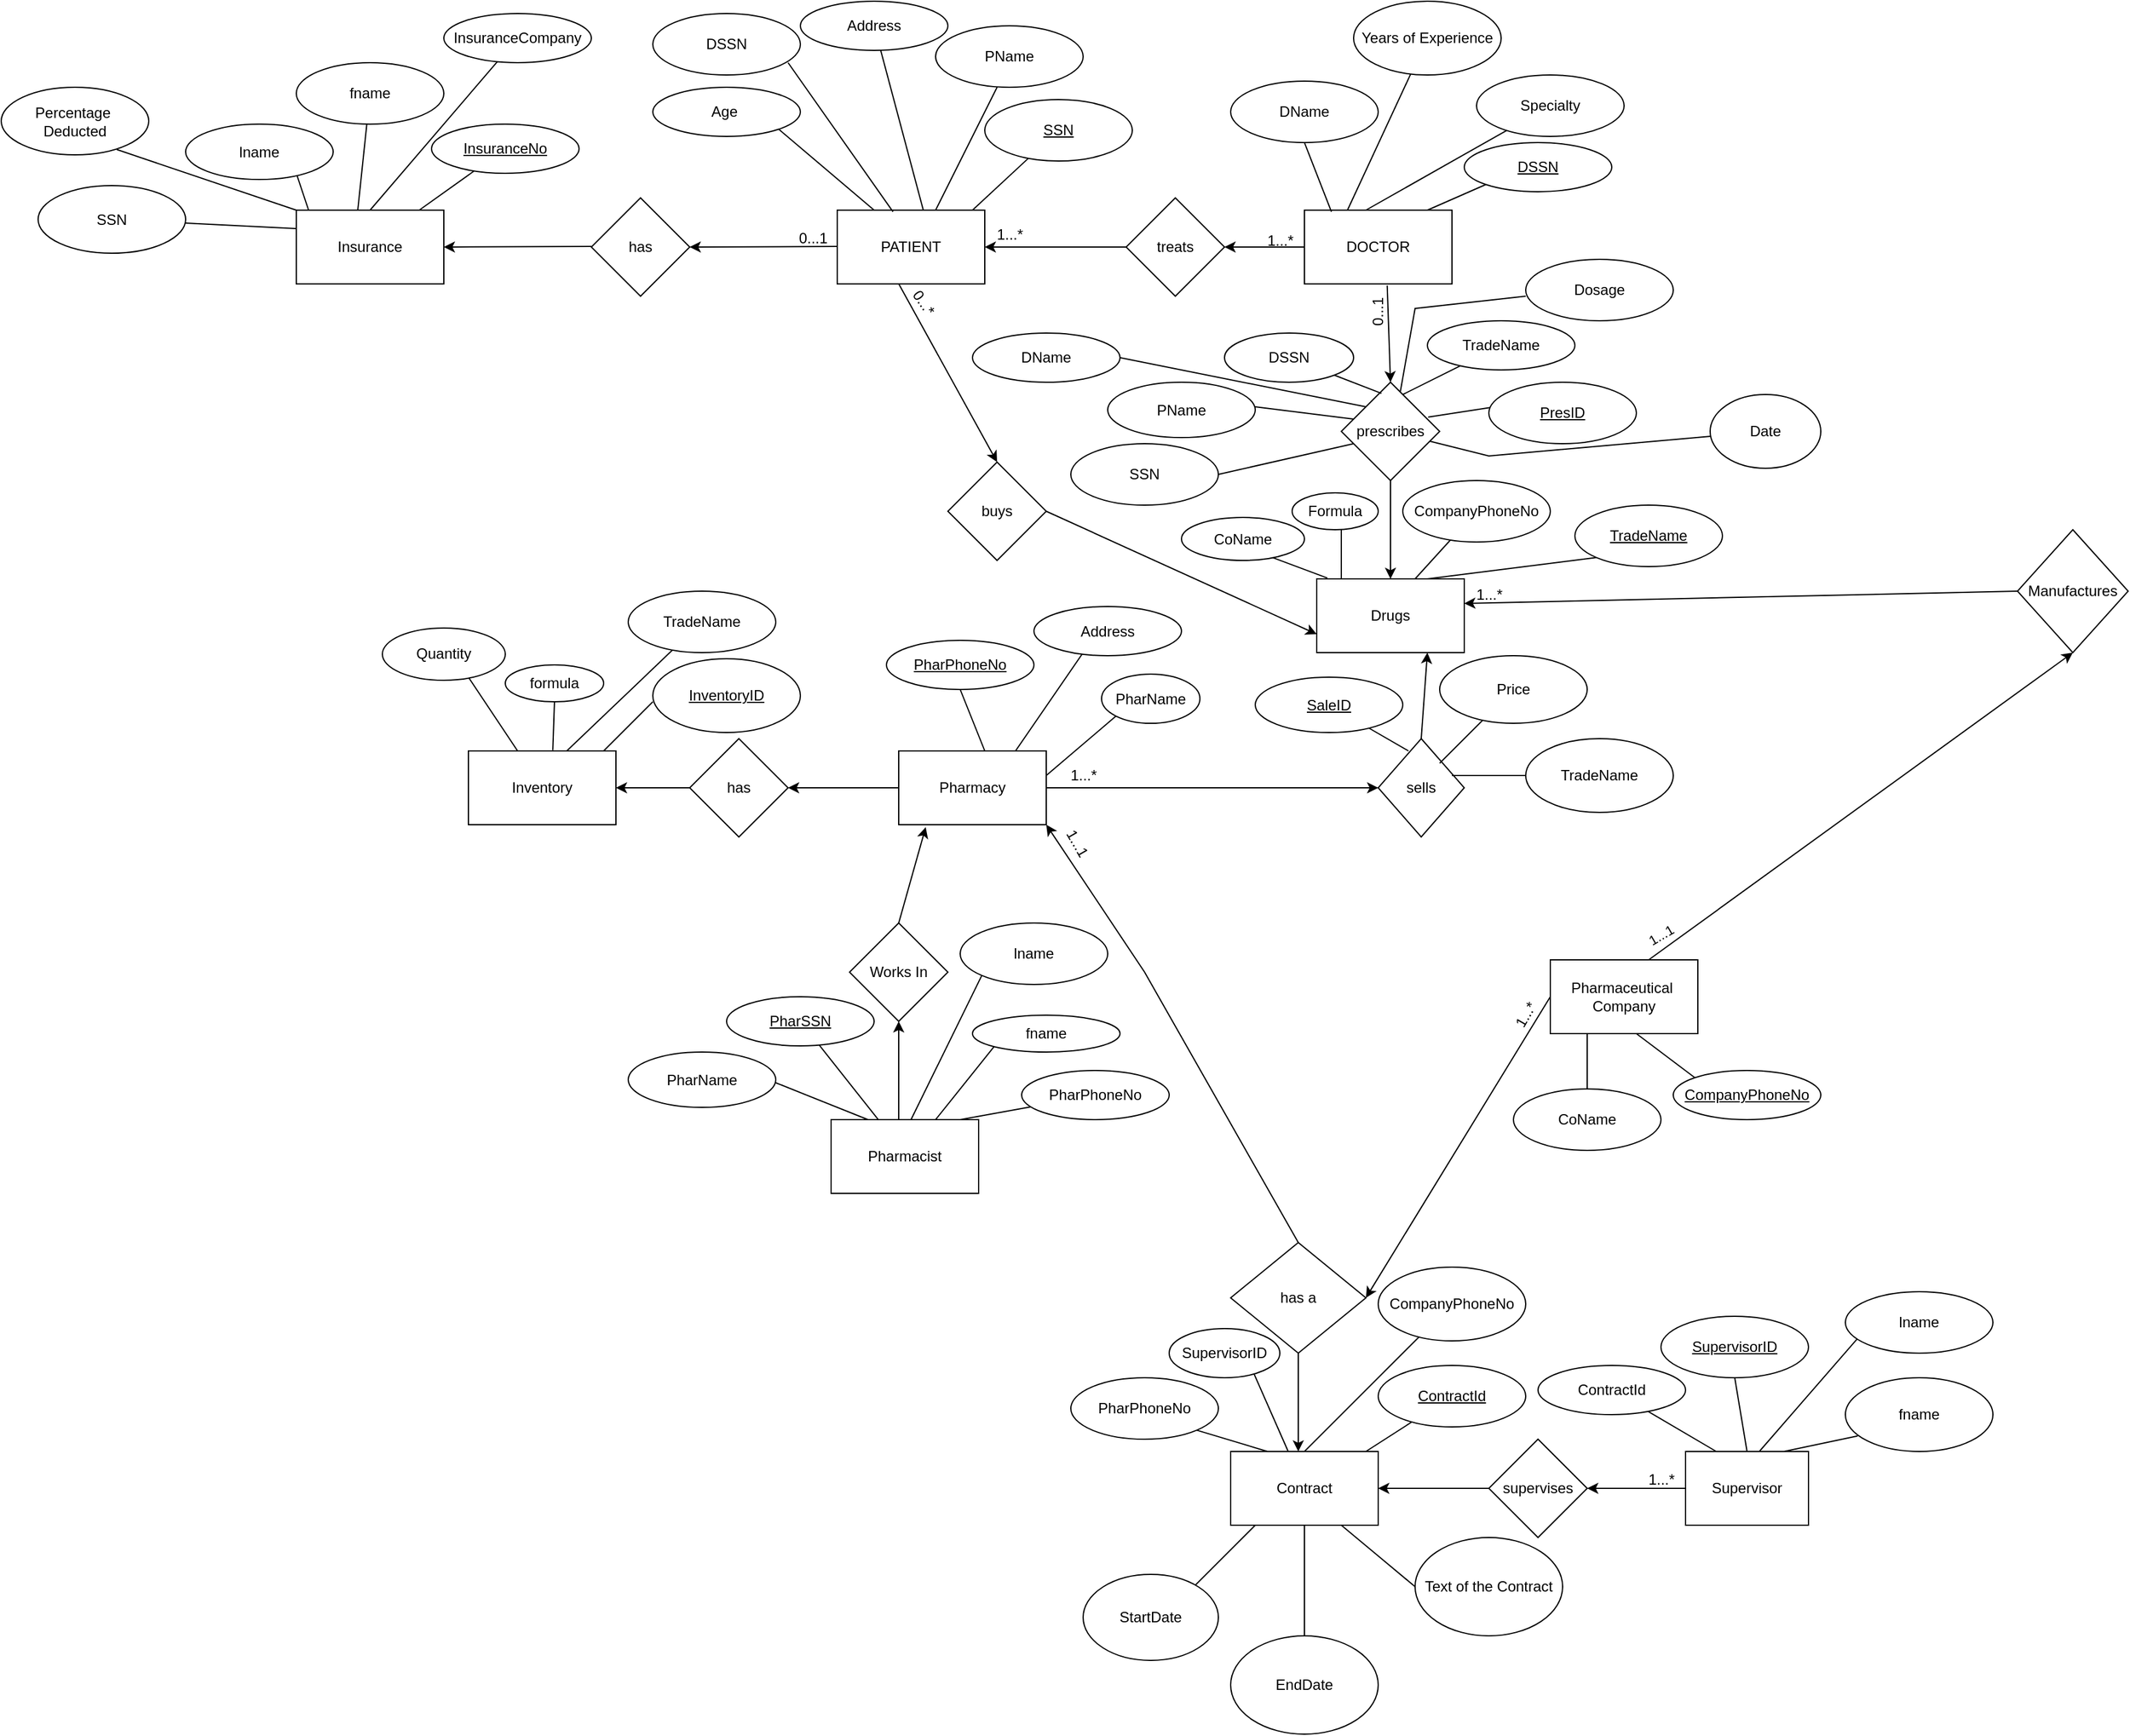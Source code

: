 <mxfile version="21.2.1" type="device">
  <diagram id="R2lEEEUBdFMjLlhIrx00" name="Page-1">
    <mxGraphModel dx="1644" dy="511" grid="1" gridSize="10" guides="1" tooltips="1" connect="1" arrows="1" fold="1" page="1" pageScale="1" pageWidth="850" pageHeight="1100" math="0" shadow="0" extFonts="Permanent Marker^https://fonts.googleapis.com/css?family=Permanent+Marker">
      <root>
        <mxCell id="0" />
        <mxCell id="1" parent="0" />
        <mxCell id="VTHBUv3CJ-BWsmUmesXm-1" value="PATIENT" style="rounded=0;whiteSpace=wrap;html=1;movable=0;resizable=0;rotatable=0;deletable=0;editable=0;locked=1;connectable=0;" parent="1" vertex="1">
          <mxGeometry x="190" y="180" width="120" height="60" as="geometry" />
        </mxCell>
        <mxCell id="VTHBUv3CJ-BWsmUmesXm-4" value="treats" style="rhombus;whiteSpace=wrap;html=1;movable=0;resizable=0;rotatable=0;deletable=0;editable=0;locked=1;connectable=0;" parent="1" vertex="1">
          <mxGeometry x="425" y="170" width="80" height="80" as="geometry" />
        </mxCell>
        <mxCell id="VTHBUv3CJ-BWsmUmesXm-10" value="DOCTOR" style="rounded=0;whiteSpace=wrap;html=1;movable=0;resizable=0;rotatable=0;deletable=0;editable=0;locked=1;connectable=0;" parent="1" vertex="1">
          <mxGeometry x="570" y="180" width="120" height="60" as="geometry" />
        </mxCell>
        <mxCell id="VTHBUv3CJ-BWsmUmesXm-11" value="" style="endArrow=classic;html=1;rounded=0;movable=1;resizable=1;rotatable=1;deletable=1;editable=1;locked=0;connectable=1;exitX=0.561;exitY=1.022;exitDx=0;exitDy=0;exitPerimeter=0;" parent="1" source="VTHBUv3CJ-BWsmUmesXm-10" edge="1">
          <mxGeometry width="50" height="50" relative="1" as="geometry">
            <mxPoint x="637.273" y="290" as="sourcePoint" />
            <mxPoint x="640" y="320" as="targetPoint" />
          </mxGeometry>
        </mxCell>
        <mxCell id="VTHBUv3CJ-BWsmUmesXm-12" value="prescribes" style="rhombus;whiteSpace=wrap;html=1;movable=0;resizable=0;rotatable=0;deletable=0;editable=0;locked=1;connectable=0;" parent="1" vertex="1">
          <mxGeometry x="600" y="320" width="80" height="80" as="geometry" />
        </mxCell>
        <mxCell id="VTHBUv3CJ-BWsmUmesXm-13" value="Drugs" style="rounded=0;whiteSpace=wrap;html=1;movable=0;resizable=0;rotatable=0;deletable=0;editable=0;locked=1;connectable=0;" parent="1" vertex="1">
          <mxGeometry x="580" y="480" width="120" height="60" as="geometry" />
        </mxCell>
        <mxCell id="VTHBUv3CJ-BWsmUmesXm-14" value="" style="endArrow=classic;html=1;rounded=0;entryX=0.5;entryY=0;entryDx=0;entryDy=0;movable=0;resizable=0;rotatable=0;deletable=0;editable=0;locked=1;connectable=0;" parent="1" source="VTHBUv3CJ-BWsmUmesXm-12" target="VTHBUv3CJ-BWsmUmesXm-13" edge="1">
          <mxGeometry width="50" height="50" relative="1" as="geometry">
            <mxPoint x="615" y="460" as="sourcePoint" />
            <mxPoint x="665" y="410" as="targetPoint" />
          </mxGeometry>
        </mxCell>
        <mxCell id="VTHBUv3CJ-BWsmUmesXm-15" value="" style="endArrow=none;html=1;rounded=0;movable=0;resizable=0;rotatable=0;deletable=0;editable=0;locked=1;connectable=0;" parent="1" target="VTHBUv3CJ-BWsmUmesXm-16" edge="1">
          <mxGeometry width="50" height="50" relative="1" as="geometry">
            <mxPoint x="300" y="180" as="sourcePoint" />
            <mxPoint x="350" y="130" as="targetPoint" />
          </mxGeometry>
        </mxCell>
        <mxCell id="VTHBUv3CJ-BWsmUmesXm-16" value="&lt;u&gt;SSN&lt;/u&gt;" style="ellipse;whiteSpace=wrap;html=1;movable=0;resizable=0;rotatable=0;deletable=0;editable=0;locked=1;connectable=0;" parent="1" vertex="1">
          <mxGeometry x="310" y="90" width="120" height="50" as="geometry" />
        </mxCell>
        <mxCell id="VTHBUv3CJ-BWsmUmesXm-17" value="" style="endArrow=none;html=1;rounded=0;movable=0;resizable=0;rotatable=0;deletable=0;editable=0;locked=1;connectable=0;" parent="1" target="VTHBUv3CJ-BWsmUmesXm-18" edge="1">
          <mxGeometry width="50" height="50" relative="1" as="geometry">
            <mxPoint x="260" y="180" as="sourcePoint" />
            <mxPoint x="260" y="120" as="targetPoint" />
          </mxGeometry>
        </mxCell>
        <mxCell id="VTHBUv3CJ-BWsmUmesXm-18" value="Address" style="ellipse;whiteSpace=wrap;html=1;movable=0;resizable=0;rotatable=0;deletable=0;editable=0;locked=1;connectable=0;" parent="1" vertex="1">
          <mxGeometry x="160" y="10" width="120" height="40" as="geometry" />
        </mxCell>
        <mxCell id="VTHBUv3CJ-BWsmUmesXm-19" value="" style="endArrow=none;html=1;rounded=0;entryX=0.25;entryY=0;entryDx=0;entryDy=0;exitX=1;exitY=1;exitDx=0;exitDy=0;movable=0;resizable=0;rotatable=0;deletable=0;editable=0;locked=1;connectable=0;" parent="1" source="VTHBUv3CJ-BWsmUmesXm-20" target="VTHBUv3CJ-BWsmUmesXm-1" edge="1">
          <mxGeometry width="50" height="50" relative="1" as="geometry">
            <mxPoint x="140" y="120" as="sourcePoint" />
            <mxPoint x="170" y="130" as="targetPoint" />
          </mxGeometry>
        </mxCell>
        <mxCell id="VTHBUv3CJ-BWsmUmesXm-20" value="Age&amp;nbsp;" style="ellipse;whiteSpace=wrap;html=1;movable=0;resizable=0;rotatable=0;deletable=0;editable=0;locked=1;connectable=0;" parent="1" vertex="1">
          <mxGeometry x="40" y="80" width="120" height="40" as="geometry" />
        </mxCell>
        <mxCell id="VTHBUv3CJ-BWsmUmesXm-21" value="" style="endArrow=none;html=1;rounded=0;movable=0;resizable=0;rotatable=0;deletable=0;editable=0;locked=1;connectable=0;" parent="1" edge="1">
          <mxGeometry width="50" height="50" relative="1" as="geometry">
            <mxPoint x="270" y="180" as="sourcePoint" />
            <mxPoint x="320" y="80" as="targetPoint" />
          </mxGeometry>
        </mxCell>
        <mxCell id="VTHBUv3CJ-BWsmUmesXm-22" value="PName" style="ellipse;whiteSpace=wrap;html=1;movable=0;resizable=0;rotatable=0;deletable=0;editable=0;locked=1;connectable=0;" parent="1" vertex="1">
          <mxGeometry x="270" y="30" width="120" height="50" as="geometry" />
        </mxCell>
        <mxCell id="VTHBUv3CJ-BWsmUmesXm-23" value="" style="endArrow=none;html=1;rounded=0;entryX=0;entryY=1;entryDx=0;entryDy=0;movable=0;resizable=0;rotatable=0;deletable=0;editable=0;locked=1;connectable=0;" parent="1" target="VTHBUv3CJ-BWsmUmesXm-26" edge="1">
          <mxGeometry width="50" height="50" relative="1" as="geometry">
            <mxPoint x="670" y="180" as="sourcePoint" />
            <mxPoint x="700" y="140" as="targetPoint" />
          </mxGeometry>
        </mxCell>
        <mxCell id="VTHBUv3CJ-BWsmUmesXm-24" value="" style="endArrow=none;html=1;rounded=0;movable=0;resizable=0;rotatable=0;deletable=0;editable=0;locked=1;connectable=0;entryX=0.5;entryY=1;entryDx=0;entryDy=0;exitX=0.183;exitY=0.022;exitDx=0;exitDy=0;exitPerimeter=0;" parent="1" edge="1" target="VTHBUv3CJ-BWsmUmesXm-25" source="VTHBUv3CJ-BWsmUmesXm-10">
          <mxGeometry width="50" height="50" relative="1" as="geometry">
            <mxPoint x="570" y="180" as="sourcePoint" />
            <mxPoint x="620" y="130" as="targetPoint" />
            <Array as="points" />
          </mxGeometry>
        </mxCell>
        <mxCell id="VTHBUv3CJ-BWsmUmesXm-25" value="DName" style="ellipse;whiteSpace=wrap;html=1;movable=0;resizable=0;rotatable=0;deletable=0;editable=0;locked=1;connectable=0;" parent="1" vertex="1">
          <mxGeometry x="510" y="75" width="120" height="50" as="geometry" />
        </mxCell>
        <mxCell id="VTHBUv3CJ-BWsmUmesXm-26" value="&lt;u&gt;DSSN&lt;/u&gt;" style="ellipse;whiteSpace=wrap;html=1;movable=0;resizable=0;rotatable=0;deletable=0;editable=0;locked=1;connectable=0;" parent="1" vertex="1">
          <mxGeometry x="700" y="125" width="120" height="40" as="geometry" />
        </mxCell>
        <mxCell id="VTHBUv3CJ-BWsmUmesXm-27" value="" style="endArrow=none;html=1;rounded=0;movable=0;resizable=0;rotatable=0;deletable=0;editable=0;locked=1;connectable=0;" parent="1" target="VTHBUv3CJ-BWsmUmesXm-28" edge="1">
          <mxGeometry width="50" height="50" relative="1" as="geometry">
            <mxPoint x="650" y="330" as="sourcePoint" />
            <mxPoint x="700" y="280" as="targetPoint" />
          </mxGeometry>
        </mxCell>
        <mxCell id="VTHBUv3CJ-BWsmUmesXm-28" value="TradeName" style="ellipse;whiteSpace=wrap;html=1;movable=0;resizable=0;rotatable=0;deletable=0;editable=0;locked=1;connectable=0;" parent="1" vertex="1">
          <mxGeometry x="670" y="270" width="120" height="40" as="geometry" />
        </mxCell>
        <mxCell id="VTHBUv3CJ-BWsmUmesXm-29" value="" style="endArrow=none;html=1;rounded=0;entryX=0.883;entryY=0.354;entryDx=0;entryDy=0;entryPerimeter=0;movable=0;resizable=0;rotatable=0;deletable=0;editable=0;locked=1;connectable=0;" parent="1" target="VTHBUv3CJ-BWsmUmesXm-12" edge="1">
          <mxGeometry width="50" height="50" relative="1" as="geometry">
            <mxPoint x="725" y="340" as="sourcePoint" />
            <mxPoint x="680" y="354" as="targetPoint" />
          </mxGeometry>
        </mxCell>
        <mxCell id="VTHBUv3CJ-BWsmUmesXm-31" value="&lt;u&gt;PresID&lt;/u&gt;" style="ellipse;whiteSpace=wrap;html=1;movable=0;resizable=0;rotatable=0;deletable=0;editable=0;locked=1;connectable=0;" parent="1" vertex="1">
          <mxGeometry x="720" y="320" width="120" height="50" as="geometry" />
        </mxCell>
        <mxCell id="VTHBUv3CJ-BWsmUmesXm-34" value="" style="endArrow=none;html=1;rounded=0;exitX=0.408;exitY=0.113;exitDx=0;exitDy=0;exitPerimeter=0;movable=0;resizable=0;rotatable=0;deletable=0;editable=0;locked=1;connectable=0;" parent="1" source="VTHBUv3CJ-BWsmUmesXm-12" target="VTHBUv3CJ-BWsmUmesXm-35" edge="1">
          <mxGeometry width="50" height="50" relative="1" as="geometry">
            <mxPoint x="630" y="320" as="sourcePoint" />
            <mxPoint x="640" y="330" as="targetPoint" />
          </mxGeometry>
        </mxCell>
        <mxCell id="VTHBUv3CJ-BWsmUmesXm-35" value="DSSN" style="ellipse;whiteSpace=wrap;html=1;movable=0;resizable=0;rotatable=0;deletable=0;editable=0;locked=1;connectable=0;" parent="1" vertex="1">
          <mxGeometry x="505" y="280" width="105" height="40" as="geometry" />
        </mxCell>
        <mxCell id="VTHBUv3CJ-BWsmUmesXm-40" value="" style="endArrow=none;html=1;rounded=0;movable=0;resizable=0;rotatable=0;deletable=0;editable=0;locked=1;connectable=0;" parent="1" edge="1">
          <mxGeometry width="50" height="50" relative="1" as="geometry">
            <mxPoint x="530" y="340" as="sourcePoint" />
            <mxPoint x="610" y="350" as="targetPoint" />
          </mxGeometry>
        </mxCell>
        <mxCell id="VTHBUv3CJ-BWsmUmesXm-41" value="PName" style="ellipse;whiteSpace=wrap;html=1;movable=0;resizable=0;rotatable=0;deletable=0;editable=0;locked=1;connectable=0;" parent="1" vertex="1">
          <mxGeometry x="410" y="320" width="120" height="45" as="geometry" />
        </mxCell>
        <mxCell id="VTHBUv3CJ-BWsmUmesXm-42" value="" style="endArrow=none;html=1;rounded=0;entryX=0;entryY=0;entryDx=0;entryDy=0;movable=0;resizable=0;rotatable=0;deletable=0;editable=0;locked=1;connectable=0;" parent="1" target="VTHBUv3CJ-BWsmUmesXm-12" edge="1">
          <mxGeometry width="50" height="50" relative="1" as="geometry">
            <mxPoint x="420" y="300" as="sourcePoint" />
            <mxPoint x="620" y="335" as="targetPoint" />
          </mxGeometry>
        </mxCell>
        <mxCell id="VTHBUv3CJ-BWsmUmesXm-43" value="DName" style="ellipse;whiteSpace=wrap;html=1;movable=0;resizable=0;rotatable=0;deletable=0;editable=0;locked=1;connectable=0;" parent="1" vertex="1">
          <mxGeometry x="300" y="280" width="120" height="40" as="geometry" />
        </mxCell>
        <mxCell id="VTHBUv3CJ-BWsmUmesXm-46" value="" style="endArrow=none;html=1;rounded=0;exitX=0.6;exitY=0.096;exitDx=0;exitDy=0;exitPerimeter=0;movable=0;resizable=0;rotatable=0;deletable=0;editable=0;locked=1;connectable=0;" parent="1" source="VTHBUv3CJ-BWsmUmesXm-12" edge="1">
          <mxGeometry width="50" height="50" relative="1" as="geometry">
            <mxPoint x="640" y="325" as="sourcePoint" />
            <mxPoint x="750" y="250" as="targetPoint" />
            <Array as="points">
              <mxPoint x="660" y="260" />
            </Array>
          </mxGeometry>
        </mxCell>
        <mxCell id="VTHBUv3CJ-BWsmUmesXm-47" value="Dosage" style="ellipse;whiteSpace=wrap;html=1;movable=0;resizable=0;rotatable=0;deletable=0;editable=0;locked=1;connectable=0;" parent="1" vertex="1">
          <mxGeometry x="750" y="220" width="120" height="50" as="geometry" />
        </mxCell>
        <mxCell id="VTHBUv3CJ-BWsmUmesXm-48" value="" style="endArrow=none;html=1;rounded=0;movable=1;resizable=1;rotatable=1;deletable=1;editable=1;locked=0;connectable=1;entryX=0;entryY=1;entryDx=0;entryDy=0;" parent="1" edge="1" target="VTHBUv3CJ-BWsmUmesXm-51">
          <mxGeometry width="50" height="50" relative="1" as="geometry">
            <mxPoint x="670" y="480" as="sourcePoint" />
            <mxPoint x="810" y="440" as="targetPoint" />
          </mxGeometry>
        </mxCell>
        <mxCell id="VTHBUv3CJ-BWsmUmesXm-50" value="" style="endArrow=none;html=1;rounded=0;movable=1;resizable=1;rotatable=1;deletable=1;editable=1;locked=0;connectable=1;" parent="1" edge="1">
          <mxGeometry width="50" height="50" relative="1" as="geometry">
            <mxPoint x="600" y="480" as="sourcePoint" />
            <mxPoint x="600" y="440" as="targetPoint" />
          </mxGeometry>
        </mxCell>
        <mxCell id="VTHBUv3CJ-BWsmUmesXm-51" value="&lt;u&gt;TradeName&lt;/u&gt;" style="ellipse;whiteSpace=wrap;html=1;movable=0;resizable=0;rotatable=0;deletable=0;editable=0;locked=1;connectable=0;" parent="1" vertex="1">
          <mxGeometry x="790" y="420" width="120" height="50" as="geometry" />
        </mxCell>
        <mxCell id="VTHBUv3CJ-BWsmUmesXm-52" value="Formula" style="ellipse;whiteSpace=wrap;html=1;movable=0;resizable=0;rotatable=0;deletable=0;editable=0;locked=1;connectable=0;" parent="1" vertex="1">
          <mxGeometry x="560" y="410" width="70" height="30" as="geometry" />
        </mxCell>
        <mxCell id="VTHBUv3CJ-BWsmUmesXm-53" value="buys" style="rhombus;whiteSpace=wrap;html=1;movable=0;resizable=0;rotatable=0;deletable=0;editable=0;locked=1;connectable=0;" parent="1" vertex="1">
          <mxGeometry x="280" y="385" width="80" height="80" as="geometry" />
        </mxCell>
        <mxCell id="VTHBUv3CJ-BWsmUmesXm-54" value="" style="endArrow=classic;html=1;rounded=0;entryX=0;entryY=0.75;entryDx=0;entryDy=0;exitX=1;exitY=0.5;exitDx=0;exitDy=0;" parent="1" source="VTHBUv3CJ-BWsmUmesXm-53" target="VTHBUv3CJ-BWsmUmesXm-13" edge="1">
          <mxGeometry width="50" height="50" relative="1" as="geometry">
            <mxPoint x="370" y="500" as="sourcePoint" />
            <mxPoint x="420" y="450" as="targetPoint" />
          </mxGeometry>
        </mxCell>
        <mxCell id="VTHBUv3CJ-BWsmUmesXm-55" value="" style="endArrow=classic;html=1;rounded=0;entryX=0.5;entryY=0;entryDx=0;entryDy=0;exitX=0.417;exitY=1;exitDx=0;exitDy=0;exitPerimeter=0;movable=0;resizable=0;rotatable=0;deletable=0;editable=0;locked=1;connectable=0;" parent="1" source="VTHBUv3CJ-BWsmUmesXm-1" target="VTHBUv3CJ-BWsmUmesXm-53" edge="1">
          <mxGeometry width="50" height="50" relative="1" as="geometry">
            <mxPoint x="240" y="360" as="sourcePoint" />
            <mxPoint x="290" y="310" as="targetPoint" />
          </mxGeometry>
        </mxCell>
        <mxCell id="VTHBUv3CJ-BWsmUmesXm-56" value="" style="endArrow=classic;html=1;rounded=0;entryX=0.75;entryY=1;entryDx=0;entryDy=0;exitX=0.5;exitY=0;exitDx=0;exitDy=0;movable=0;resizable=0;rotatable=0;deletable=0;editable=0;locked=1;connectable=0;" parent="1" source="VTHBUv3CJ-BWsmUmesXm-59" target="VTHBUv3CJ-BWsmUmesXm-13" edge="1">
          <mxGeometry width="50" height="50" relative="1" as="geometry">
            <mxPoint x="540" y="600" as="sourcePoint" />
            <mxPoint x="550" y="550" as="targetPoint" />
            <Array as="points" />
          </mxGeometry>
        </mxCell>
        <mxCell id="VTHBUv3CJ-BWsmUmesXm-59" value="sells" style="rhombus;whiteSpace=wrap;html=1;movable=0;resizable=0;rotatable=0;deletable=0;editable=0;locked=1;connectable=0;" parent="1" vertex="1">
          <mxGeometry x="630" y="610" width="70" height="80" as="geometry" />
        </mxCell>
        <mxCell id="VTHBUv3CJ-BWsmUmesXm-60" value="" style="endArrow=classic;html=1;rounded=0;entryX=0;entryY=0.5;entryDx=0;entryDy=0;movable=0;resizable=0;rotatable=0;deletable=0;editable=0;locked=1;connectable=0;" parent="1" target="VTHBUv3CJ-BWsmUmesXm-59" edge="1">
          <mxGeometry width="50" height="50" relative="1" as="geometry">
            <mxPoint x="360" y="650" as="sourcePoint" />
            <mxPoint x="450" y="650" as="targetPoint" />
          </mxGeometry>
        </mxCell>
        <mxCell id="VTHBUv3CJ-BWsmUmesXm-61" value="Pharmacy" style="rounded=0;whiteSpace=wrap;html=1;movable=0;resizable=0;rotatable=0;deletable=0;editable=0;locked=1;connectable=0;" parent="1" vertex="1">
          <mxGeometry x="240" y="620" width="120" height="60" as="geometry" />
        </mxCell>
        <mxCell id="VTHBUv3CJ-BWsmUmesXm-63" value="" style="endArrow=classic;html=1;rounded=0;exitX=0;exitY=0.5;exitDx=0;exitDy=0;entryX=1;entryY=0.5;entryDx=0;entryDy=0;movable=0;resizable=0;rotatable=0;deletable=0;editable=0;locked=1;connectable=0;" parent="1" source="VTHBUv3CJ-BWsmUmesXm-10" target="VTHBUv3CJ-BWsmUmesXm-4" edge="1">
          <mxGeometry width="50" height="50" relative="1" as="geometry">
            <mxPoint x="520" y="210" as="sourcePoint" />
            <mxPoint x="570" y="160" as="targetPoint" />
          </mxGeometry>
        </mxCell>
        <mxCell id="VTHBUv3CJ-BWsmUmesXm-64" value="" style="endArrow=classic;html=1;rounded=0;entryX=1;entryY=0.5;entryDx=0;entryDy=0;exitX=0;exitY=0.5;exitDx=0;exitDy=0;movable=0;resizable=0;rotatable=0;deletable=0;editable=0;locked=1;connectable=0;" parent="1" source="VTHBUv3CJ-BWsmUmesXm-4" edge="1">
          <mxGeometry width="50" height="50" relative="1" as="geometry">
            <mxPoint x="420" y="210" as="sourcePoint" />
            <mxPoint x="310" y="210" as="targetPoint" />
          </mxGeometry>
        </mxCell>
        <mxCell id="VTHBUv3CJ-BWsmUmesXm-65" value="" style="endArrow=none;html=1;rounded=0;movable=0;resizable=0;rotatable=0;deletable=0;editable=0;locked=1;connectable=0;" parent="1" edge="1">
          <mxGeometry width="50" height="50" relative="1" as="geometry">
            <mxPoint x="335" y="620" as="sourcePoint" />
            <mxPoint x="390" y="540" as="targetPoint" />
          </mxGeometry>
        </mxCell>
        <mxCell id="VTHBUv3CJ-BWsmUmesXm-66" value="" style="endArrow=none;html=1;rounded=0;movable=0;resizable=0;rotatable=0;deletable=0;editable=0;locked=1;connectable=0;" parent="1" edge="1">
          <mxGeometry width="50" height="50" relative="1" as="geometry">
            <mxPoint x="310" y="620" as="sourcePoint" />
            <mxPoint x="290" y="570" as="targetPoint" />
          </mxGeometry>
        </mxCell>
        <mxCell id="VTHBUv3CJ-BWsmUmesXm-67" value="Address" style="ellipse;whiteSpace=wrap;html=1;movable=0;resizable=0;rotatable=0;deletable=0;editable=0;locked=1;connectable=0;" parent="1" vertex="1">
          <mxGeometry x="350" y="502.5" width="120" height="40" as="geometry" />
        </mxCell>
        <mxCell id="VTHBUv3CJ-BWsmUmesXm-68" value="&lt;u&gt;PharPhoneNo&lt;/u&gt;" style="ellipse;whiteSpace=wrap;html=1;movable=0;resizable=0;rotatable=0;deletable=0;editable=0;locked=1;connectable=0;" parent="1" vertex="1">
          <mxGeometry x="230" y="530" width="120" height="40" as="geometry" />
        </mxCell>
        <mxCell id="VTHBUv3CJ-BWsmUmesXm-71" value="" style="endArrow=none;html=1;rounded=0;movable=0;resizable=0;rotatable=0;deletable=0;editable=0;locked=1;connectable=0;entryX=0;entryY=1;entryDx=0;entryDy=0;" parent="1" edge="1" target="VTHBUv3CJ-BWsmUmesXm-72">
          <mxGeometry width="50" height="50" relative="1" as="geometry">
            <mxPoint x="360" y="640" as="sourcePoint" />
            <mxPoint x="390" y="620" as="targetPoint" />
          </mxGeometry>
        </mxCell>
        <mxCell id="VTHBUv3CJ-BWsmUmesXm-72" value="PharName" style="ellipse;whiteSpace=wrap;html=1;movable=0;resizable=0;rotatable=0;deletable=0;editable=0;locked=1;connectable=0;" parent="1" vertex="1">
          <mxGeometry x="405" y="557.5" width="80" height="40" as="geometry" />
        </mxCell>
        <mxCell id="VTHBUv3CJ-BWsmUmesXm-73" value="" style="endArrow=classic;html=1;rounded=0;entryX=0.183;entryY=1.033;entryDx=0;entryDy=0;entryPerimeter=0;movable=0;resizable=0;rotatable=0;deletable=0;editable=0;locked=1;connectable=0;" parent="1" target="VTHBUv3CJ-BWsmUmesXm-61" edge="1">
          <mxGeometry width="50" height="50" relative="1" as="geometry">
            <mxPoint x="240" y="760" as="sourcePoint" />
            <mxPoint x="240" y="680" as="targetPoint" />
          </mxGeometry>
        </mxCell>
        <mxCell id="VTHBUv3CJ-BWsmUmesXm-74" value="Works In" style="rhombus;whiteSpace=wrap;html=1;movable=0;resizable=0;rotatable=0;deletable=0;editable=0;locked=1;connectable=0;" parent="1" vertex="1">
          <mxGeometry x="200" y="760" width="80" height="80" as="geometry" />
        </mxCell>
        <mxCell id="VTHBUv3CJ-BWsmUmesXm-75" value="" style="endArrow=classic;html=1;rounded=0;entryX=0.5;entryY=1;entryDx=0;entryDy=0;movable=0;resizable=0;rotatable=0;deletable=0;editable=0;locked=1;connectable=0;" parent="1" target="VTHBUv3CJ-BWsmUmesXm-74" edge="1">
          <mxGeometry width="50" height="50" relative="1" as="geometry">
            <mxPoint x="240" y="920" as="sourcePoint" />
            <mxPoint x="340" y="870" as="targetPoint" />
          </mxGeometry>
        </mxCell>
        <mxCell id="VTHBUv3CJ-BWsmUmesXm-76" value="Pharmacist" style="rounded=0;whiteSpace=wrap;html=1;movable=0;resizable=0;rotatable=0;deletable=0;editable=0;locked=1;connectable=0;" parent="1" vertex="1">
          <mxGeometry x="185" y="920" width="120" height="60" as="geometry" />
        </mxCell>
        <mxCell id="VTHBUv3CJ-BWsmUmesXm-80" value="" style="endArrow=none;html=1;rounded=0;movable=0;resizable=0;rotatable=0;deletable=0;editable=0;locked=1;connectable=0;entryX=0;entryY=1;entryDx=0;entryDy=0;" parent="1" edge="1" target="VTHBUv3CJ-BWsmUmesXm-84">
          <mxGeometry width="50" height="50" relative="1" as="geometry">
            <mxPoint x="250" y="920" as="sourcePoint" />
            <mxPoint x="330" y="830" as="targetPoint" />
          </mxGeometry>
        </mxCell>
        <mxCell id="VTHBUv3CJ-BWsmUmesXm-81" value="" style="endArrow=none;html=1;rounded=0;entryX=0.322;entryY=0.006;entryDx=0;entryDy=0;entryPerimeter=0;movable=0;resizable=0;rotatable=0;deletable=0;editable=0;locked=1;connectable=0;" parent="1" target="VTHBUv3CJ-BWsmUmesXm-76" edge="1" source="VTHBUv3CJ-BWsmUmesXm-82">
          <mxGeometry width="50" height="50" relative="1" as="geometry">
            <mxPoint x="240" y="860" as="sourcePoint" />
            <mxPoint x="260" y="860" as="targetPoint" />
          </mxGeometry>
        </mxCell>
        <mxCell id="VTHBUv3CJ-BWsmUmesXm-82" value="&lt;u&gt;PharSSN&lt;/u&gt;" style="ellipse;whiteSpace=wrap;html=1;movable=0;resizable=0;rotatable=0;deletable=0;editable=0;locked=1;connectable=0;" parent="1" vertex="1">
          <mxGeometry x="100" y="820" width="120" height="40" as="geometry" />
        </mxCell>
        <mxCell id="VTHBUv3CJ-BWsmUmesXm-83" value="fname" style="ellipse;whiteSpace=wrap;html=1;movable=0;resizable=0;rotatable=0;deletable=0;editable=0;locked=1;connectable=0;" parent="1" vertex="1">
          <mxGeometry x="300" y="835" width="120" height="30" as="geometry" />
        </mxCell>
        <mxCell id="VTHBUv3CJ-BWsmUmesXm-84" value="lname" style="ellipse;whiteSpace=wrap;html=1;movable=0;resizable=0;rotatable=0;deletable=0;editable=0;locked=1;connectable=0;" parent="1" vertex="1">
          <mxGeometry x="290" y="760" width="120" height="50" as="geometry" />
        </mxCell>
        <mxCell id="VTHBUv3CJ-BWsmUmesXm-85" value="" style="endArrow=classic;html=1;rounded=0;movable=0;resizable=0;rotatable=0;deletable=0;editable=0;locked=1;connectable=0;entryX=1;entryY=1;entryDx=0;entryDy=0;exitX=0.5;exitY=0;exitDx=0;exitDy=0;" parent="1" source="VTHBUv3CJ-BWsmUmesXm-86" target="VTHBUv3CJ-BWsmUmesXm-61" edge="1">
          <mxGeometry width="50" height="50" relative="1" as="geometry">
            <mxPoint x="530" y="800" as="sourcePoint" />
            <mxPoint x="690" y="760" as="targetPoint" />
            <Array as="points">
              <mxPoint x="440" y="800" />
            </Array>
          </mxGeometry>
        </mxCell>
        <mxCell id="VTHBUv3CJ-BWsmUmesXm-86" value="has a" style="rhombus;whiteSpace=wrap;html=1;movable=0;resizable=0;rotatable=0;deletable=0;editable=0;locked=1;connectable=0;" parent="1" vertex="1">
          <mxGeometry x="510" y="1020" width="110" height="90" as="geometry" />
        </mxCell>
        <mxCell id="VTHBUv3CJ-BWsmUmesXm-87" value="" style="endArrow=classic;html=1;rounded=0;exitX=0;exitY=0.5;exitDx=0;exitDy=0;movable=0;resizable=0;rotatable=0;deletable=0;editable=0;locked=1;connectable=0;entryX=1;entryY=0.5;entryDx=0;entryDy=0;" parent="1" source="VTHBUv3CJ-BWsmUmesXm-88" target="VTHBUv3CJ-BWsmUmesXm-86" edge="1">
          <mxGeometry width="50" height="50" relative="1" as="geometry">
            <mxPoint x="690" y="760" as="sourcePoint" />
            <mxPoint x="610" y="1000" as="targetPoint" />
          </mxGeometry>
        </mxCell>
        <mxCell id="VTHBUv3CJ-BWsmUmesXm-88" value="Pharmaceutical&amp;nbsp;&lt;br&gt;Company" style="rounded=0;whiteSpace=wrap;html=1;movable=0;resizable=0;rotatable=0;deletable=0;editable=0;locked=1;connectable=0;" parent="1" vertex="1">
          <mxGeometry x="770" y="790" width="120" height="60" as="geometry" />
        </mxCell>
        <mxCell id="VTHBUv3CJ-BWsmUmesXm-89" value="" style="endArrow=classic;html=1;rounded=0;entryX=0.5;entryY=1;entryDx=0;entryDy=0;movable=0;resizable=0;rotatable=0;deletable=0;editable=0;locked=1;connectable=0;" parent="1" target="VTHBUv3CJ-BWsmUmesXm-90" edge="1">
          <mxGeometry width="50" height="50" relative="1" as="geometry">
            <mxPoint x="850" y="790" as="sourcePoint" />
            <mxPoint x="850" y="710" as="targetPoint" />
          </mxGeometry>
        </mxCell>
        <mxCell id="exOUTJ8W9V4MgGw5Hsfr-84" value="1...1" style="edgeLabel;html=1;align=center;verticalAlign=middle;resizable=0;points=[];rotation=-30;movable=0;rotatable=0;deletable=0;editable=0;locked=1;connectable=0;" vertex="1" connectable="0" parent="VTHBUv3CJ-BWsmUmesXm-89">
          <mxGeometry x="-0.948" y="4" relative="1" as="geometry">
            <mxPoint x="3" y="-10" as="offset" />
          </mxGeometry>
        </mxCell>
        <mxCell id="VTHBUv3CJ-BWsmUmesXm-90" value="Manufactures" style="rhombus;whiteSpace=wrap;html=1;movable=0;resizable=0;rotatable=0;deletable=0;editable=0;locked=1;connectable=0;" parent="1" vertex="1">
          <mxGeometry x="1150" y="440" width="90" height="100" as="geometry" />
        </mxCell>
        <mxCell id="VTHBUv3CJ-BWsmUmesXm-91" value="" style="endArrow=classic;html=1;rounded=0;exitX=0;exitY=0.5;exitDx=0;exitDy=0;movable=0;resizable=0;rotatable=0;deletable=0;editable=0;locked=1;connectable=0;" parent="1" source="VTHBUv3CJ-BWsmUmesXm-90" edge="1">
          <mxGeometry width="50" height="50" relative="1" as="geometry">
            <mxPoint x="640" y="590" as="sourcePoint" />
            <mxPoint x="700" y="500" as="targetPoint" />
          </mxGeometry>
        </mxCell>
        <mxCell id="VTHBUv3CJ-BWsmUmesXm-93" value="has" style="rhombus;whiteSpace=wrap;html=1;movable=0;resizable=0;rotatable=0;deletable=0;editable=0;locked=1;connectable=0;" parent="1" vertex="1">
          <mxGeometry x="70" y="610" width="80" height="80" as="geometry" />
        </mxCell>
        <mxCell id="VTHBUv3CJ-BWsmUmesXm-95" value="Inventory" style="rounded=0;whiteSpace=wrap;html=1;movable=0;resizable=0;rotatable=0;deletable=0;editable=0;locked=1;connectable=0;" parent="1" vertex="1">
          <mxGeometry x="-110" y="620" width="120" height="60" as="geometry" />
        </mxCell>
        <mxCell id="VTHBUv3CJ-BWsmUmesXm-96" value="" style="endArrow=none;html=1;rounded=0;movable=0;resizable=0;rotatable=0;deletable=0;editable=0;locked=1;connectable=0;" parent="1" edge="1">
          <mxGeometry width="50" height="50" relative="1" as="geometry">
            <mxPoint y="620" as="sourcePoint" />
            <mxPoint x="40" y="580" as="targetPoint" />
          </mxGeometry>
        </mxCell>
        <mxCell id="VTHBUv3CJ-BWsmUmesXm-97" value="&lt;u&gt;InventoryID&lt;/u&gt;" style="ellipse;whiteSpace=wrap;html=1;movable=0;resizable=0;rotatable=0;deletable=0;editable=0;locked=1;connectable=0;" parent="1" vertex="1">
          <mxGeometry x="40" y="545" width="120" height="60" as="geometry" />
        </mxCell>
        <mxCell id="VTHBUv3CJ-BWsmUmesXm-98" value="" style="endArrow=none;html=1;rounded=0;movable=0;resizable=0;rotatable=0;deletable=0;editable=0;locked=1;connectable=0;" parent="1" target="VTHBUv3CJ-BWsmUmesXm-99" edge="1">
          <mxGeometry width="50" height="50" relative="1" as="geometry">
            <mxPoint x="-30" y="620" as="sourcePoint" />
            <mxPoint x="40" y="540" as="targetPoint" />
          </mxGeometry>
        </mxCell>
        <mxCell id="VTHBUv3CJ-BWsmUmesXm-99" value="TradeName" style="ellipse;whiteSpace=wrap;html=1;movable=0;resizable=0;rotatable=0;deletable=0;editable=0;locked=1;connectable=0;" parent="1" vertex="1">
          <mxGeometry x="20" y="490" width="120" height="50" as="geometry" />
        </mxCell>
        <mxCell id="VTHBUv3CJ-BWsmUmesXm-100" value="" style="endArrow=none;html=1;rounded=0;exitX=0.572;exitY=-0.011;exitDx=0;exitDy=0;exitPerimeter=0;movable=0;resizable=0;rotatable=0;deletable=0;editable=0;locked=1;connectable=0;" parent="1" source="VTHBUv3CJ-BWsmUmesXm-95" edge="1">
          <mxGeometry width="50" height="50" relative="1" as="geometry">
            <mxPoint x="-50" y="620" as="sourcePoint" />
            <mxPoint x="-40" y="580" as="targetPoint" />
          </mxGeometry>
        </mxCell>
        <mxCell id="VTHBUv3CJ-BWsmUmesXm-101" value="formula" style="ellipse;whiteSpace=wrap;html=1;movable=0;resizable=0;rotatable=0;deletable=0;editable=0;locked=1;connectable=0;" parent="1" vertex="1">
          <mxGeometry x="-80" y="550" width="80" height="30" as="geometry" />
        </mxCell>
        <mxCell id="VTHBUv3CJ-BWsmUmesXm-104" value="" style="endArrow=none;html=1;rounded=0;movable=0;resizable=0;rotatable=0;deletable=0;editable=0;locked=1;connectable=0;" parent="1" edge="1">
          <mxGeometry width="50" height="50" relative="1" as="geometry">
            <mxPoint x="-110" y="560" as="sourcePoint" />
            <mxPoint x="-70" y="620" as="targetPoint" />
          </mxGeometry>
        </mxCell>
        <mxCell id="VTHBUv3CJ-BWsmUmesXm-105" value="Quantity" style="ellipse;whiteSpace=wrap;html=1;movable=0;resizable=0;rotatable=0;deletable=0;editable=0;locked=1;connectable=0;" parent="1" vertex="1">
          <mxGeometry x="-180" y="520" width="100" height="42.5" as="geometry" />
        </mxCell>
        <mxCell id="VTHBUv3CJ-BWsmUmesXm-112" value="" style="endArrow=none;html=1;rounded=0;movable=0;resizable=0;rotatable=0;deletable=0;editable=0;locked=1;connectable=0;entryX=0;entryY=0;entryDx=0;entryDy=0;" parent="1" edge="1" target="VTHBUv3CJ-BWsmUmesXm-115">
          <mxGeometry width="50" height="50" relative="1" as="geometry">
            <mxPoint x="840" y="850" as="sourcePoint" />
            <mxPoint x="890" y="890" as="targetPoint" />
          </mxGeometry>
        </mxCell>
        <mxCell id="VTHBUv3CJ-BWsmUmesXm-113" value="" style="endArrow=none;html=1;rounded=0;exitX=0.25;exitY=1;exitDx=0;exitDy=0;movable=0;resizable=0;rotatable=0;deletable=0;editable=0;locked=1;connectable=0;" parent="1" target="VTHBUv3CJ-BWsmUmesXm-114" edge="1" source="VTHBUv3CJ-BWsmUmesXm-88">
          <mxGeometry width="50" height="50" relative="1" as="geometry">
            <mxPoint x="930" y="850" as="sourcePoint" />
            <mxPoint x="880" y="940" as="targetPoint" />
          </mxGeometry>
        </mxCell>
        <mxCell id="VTHBUv3CJ-BWsmUmesXm-114" value="CoName" style="ellipse;whiteSpace=wrap;html=1;movable=0;resizable=0;rotatable=0;deletable=0;editable=0;locked=1;connectable=0;" parent="1" vertex="1">
          <mxGeometry x="740" y="895" width="120" height="50" as="geometry" />
        </mxCell>
        <mxCell id="VTHBUv3CJ-BWsmUmesXm-115" value="&lt;u&gt;CompanyPhoneNo&lt;/u&gt;" style="ellipse;whiteSpace=wrap;html=1;movable=0;resizable=0;rotatable=0;deletable=0;editable=0;locked=1;connectable=0;" parent="1" vertex="1">
          <mxGeometry x="870" y="880" width="120" height="40" as="geometry" />
        </mxCell>
        <mxCell id="VTHBUv3CJ-BWsmUmesXm-123" value="" style="endArrow=classic;html=1;rounded=0;entryX=1;entryY=0.5;entryDx=0;entryDy=0;exitX=0;exitY=0.5;exitDx=0;exitDy=0;movable=0;resizable=0;rotatable=0;deletable=0;editable=0;locked=1;connectable=0;" parent="1" target="VTHBUv3CJ-BWsmUmesXm-124" edge="1">
          <mxGeometry width="50" height="50" relative="1" as="geometry">
            <mxPoint x="190" y="209.5" as="sourcePoint" />
            <mxPoint x="75" y="209.5" as="targetPoint" />
          </mxGeometry>
        </mxCell>
        <mxCell id="VTHBUv3CJ-BWsmUmesXm-124" value="has" style="rhombus;whiteSpace=wrap;html=1;movable=0;resizable=0;rotatable=0;deletable=0;editable=0;locked=1;connectable=0;" parent="1" vertex="1">
          <mxGeometry x="-10" y="170" width="80" height="80" as="geometry" />
        </mxCell>
        <mxCell id="VTHBUv3CJ-BWsmUmesXm-125" value="" style="endArrow=classic;html=1;rounded=0;entryX=1;entryY=0.5;entryDx=0;entryDy=0;exitX=0;exitY=0.5;exitDx=0;exitDy=0;movable=0;resizable=0;rotatable=0;deletable=0;editable=0;locked=1;connectable=0;" parent="1" edge="1">
          <mxGeometry width="50" height="50" relative="1" as="geometry">
            <mxPoint x="-10" y="209.5" as="sourcePoint" />
            <mxPoint x="-130" y="210" as="targetPoint" />
          </mxGeometry>
        </mxCell>
        <mxCell id="VTHBUv3CJ-BWsmUmesXm-126" value="Insurance" style="rounded=0;whiteSpace=wrap;html=1;movable=0;resizable=0;rotatable=0;deletable=0;editable=0;locked=1;connectable=0;" parent="1" vertex="1">
          <mxGeometry x="-250" y="180" width="120" height="60" as="geometry" />
        </mxCell>
        <mxCell id="VTHBUv3CJ-BWsmUmesXm-127" value="" style="endArrow=none;html=1;rounded=0;movable=0;resizable=0;rotatable=0;deletable=0;editable=0;locked=1;connectable=0;" parent="1" target="VTHBUv3CJ-BWsmUmesXm-128" edge="1">
          <mxGeometry width="50" height="50" relative="1" as="geometry">
            <mxPoint x="-150" y="180" as="sourcePoint" />
            <mxPoint x="-100" y="130" as="targetPoint" />
          </mxGeometry>
        </mxCell>
        <mxCell id="VTHBUv3CJ-BWsmUmesXm-128" value="&lt;u&gt;InsuranceNo&lt;/u&gt;" style="ellipse;whiteSpace=wrap;html=1;movable=0;resizable=0;rotatable=0;deletable=0;editable=0;locked=1;connectable=0;" parent="1" vertex="1">
          <mxGeometry x="-140" y="110" width="120" height="40" as="geometry" />
        </mxCell>
        <mxCell id="VTHBUv3CJ-BWsmUmesXm-129" value="" style="endArrow=none;html=1;rounded=0;movable=0;resizable=0;rotatable=0;deletable=0;editable=0;locked=1;connectable=0;" parent="1" target="VTHBUv3CJ-BWsmUmesXm-130" edge="1">
          <mxGeometry width="50" height="50" relative="1" as="geometry">
            <mxPoint x="-200" y="180" as="sourcePoint" />
            <mxPoint x="-200" y="110" as="targetPoint" />
          </mxGeometry>
        </mxCell>
        <mxCell id="VTHBUv3CJ-BWsmUmesXm-130" value="fname" style="ellipse;whiteSpace=wrap;html=1;movable=0;resizable=0;rotatable=0;deletable=0;editable=0;locked=1;connectable=0;" parent="1" vertex="1">
          <mxGeometry x="-250" y="60" width="120" height="50" as="geometry" />
        </mxCell>
        <mxCell id="VTHBUv3CJ-BWsmUmesXm-131" value="" style="endArrow=none;html=1;rounded=0;movable=0;resizable=0;rotatable=0;deletable=0;editable=0;locked=1;connectable=0;" parent="1" edge="1">
          <mxGeometry width="50" height="50" relative="1" as="geometry">
            <mxPoint x="-240" y="180" as="sourcePoint" />
            <mxPoint x="-250" y="150" as="targetPoint" />
          </mxGeometry>
        </mxCell>
        <mxCell id="VTHBUv3CJ-BWsmUmesXm-133" value="lname" style="ellipse;whiteSpace=wrap;html=1;movable=0;resizable=0;rotatable=0;deletable=0;editable=0;locked=1;connectable=0;" parent="1" vertex="1">
          <mxGeometry x="-340" y="110" width="120" height="45" as="geometry" />
        </mxCell>
        <mxCell id="VTHBUv3CJ-BWsmUmesXm-134" value="" style="endArrow=none;html=1;rounded=0;movable=0;resizable=0;rotatable=0;deletable=0;editable=0;locked=1;connectable=0;" parent="1" target="VTHBUv3CJ-BWsmUmesXm-135" edge="1">
          <mxGeometry width="50" height="50" relative="1" as="geometry">
            <mxPoint x="-190" y="180" as="sourcePoint" />
            <mxPoint x="-100" y="60" as="targetPoint" />
          </mxGeometry>
        </mxCell>
        <mxCell id="VTHBUv3CJ-BWsmUmesXm-135" value="InsuranceCompany" style="ellipse;whiteSpace=wrap;html=1;movable=0;resizable=0;rotatable=0;deletable=0;editable=0;locked=1;connectable=0;" parent="1" vertex="1">
          <mxGeometry x="-130" y="20" width="120" height="40" as="geometry" />
        </mxCell>
        <mxCell id="VTHBUv3CJ-BWsmUmesXm-137" value="" style="endArrow=none;html=1;rounded=0;exitX=0;exitY=0.25;exitDx=0;exitDy=0;movable=0;resizable=0;rotatable=0;deletable=0;editable=0;locked=1;connectable=0;" parent="1" source="VTHBUv3CJ-BWsmUmesXm-126" target="VTHBUv3CJ-BWsmUmesXm-138" edge="1">
          <mxGeometry width="50" height="50" relative="1" as="geometry">
            <mxPoint x="-370" y="140" as="sourcePoint" />
            <mxPoint x="-250" y="197.5" as="targetPoint" />
          </mxGeometry>
        </mxCell>
        <mxCell id="VTHBUv3CJ-BWsmUmesXm-138" value="SSN" style="ellipse;whiteSpace=wrap;html=1;movable=0;resizable=0;rotatable=0;deletable=0;editable=0;locked=1;connectable=0;" parent="1" vertex="1">
          <mxGeometry x="-460" y="160" width="120" height="55" as="geometry" />
        </mxCell>
        <mxCell id="exOUTJ8W9V4MgGw5Hsfr-1" value="" style="endArrow=none;html=1;rounded=0;movable=0;resizable=0;rotatable=0;deletable=0;editable=0;locked=1;connectable=0;" edge="1" parent="1" target="exOUTJ8W9V4MgGw5Hsfr-2">
          <mxGeometry width="50" height="50" relative="1" as="geometry">
            <mxPoint x="620" y="180" as="sourcePoint" />
            <mxPoint x="700" y="90" as="targetPoint" />
          </mxGeometry>
        </mxCell>
        <mxCell id="exOUTJ8W9V4MgGw5Hsfr-2" value="Specialty" style="ellipse;whiteSpace=wrap;html=1;movable=0;resizable=0;rotatable=0;deletable=0;editable=0;locked=1;connectable=0;" vertex="1" parent="1">
          <mxGeometry x="710" y="70" width="120" height="50" as="geometry" />
        </mxCell>
        <mxCell id="exOUTJ8W9V4MgGw5Hsfr-3" value="" style="endArrow=none;html=1;rounded=0;movable=0;resizable=0;rotatable=0;deletable=0;editable=0;locked=1;connectable=0;" edge="1" parent="1" target="exOUTJ8W9V4MgGw5Hsfr-4">
          <mxGeometry width="50" height="50" relative="1" as="geometry">
            <mxPoint x="605" y="180" as="sourcePoint" />
            <mxPoint x="655" y="130" as="targetPoint" />
          </mxGeometry>
        </mxCell>
        <mxCell id="exOUTJ8W9V4MgGw5Hsfr-4" value="Years of Experience" style="ellipse;whiteSpace=wrap;html=1;movable=0;resizable=0;rotatable=0;deletable=0;editable=0;locked=1;connectable=0;" vertex="1" parent="1">
          <mxGeometry x="610" y="10" width="120" height="60" as="geometry" />
        </mxCell>
        <mxCell id="exOUTJ8W9V4MgGw5Hsfr-5" value="" style="endArrow=none;html=1;rounded=0;entryX=0.378;entryY=0.022;entryDx=0;entryDy=0;entryPerimeter=0;" edge="1" parent="1" target="VTHBUv3CJ-BWsmUmesXm-1">
          <mxGeometry width="50" height="50" relative="1" as="geometry">
            <mxPoint x="150" y="60" as="sourcePoint" />
            <mxPoint x="230" y="170" as="targetPoint" />
            <Array as="points" />
          </mxGeometry>
        </mxCell>
        <mxCell id="exOUTJ8W9V4MgGw5Hsfr-7" value="DSSN" style="ellipse;whiteSpace=wrap;html=1;movable=0;resizable=0;rotatable=0;deletable=0;editable=0;locked=1;connectable=0;" vertex="1" parent="1">
          <mxGeometry x="40" y="20" width="120" height="50" as="geometry" />
        </mxCell>
        <mxCell id="exOUTJ8W9V4MgGw5Hsfr-8" value="" style="endArrow=none;html=1;rounded=0;" edge="1" parent="1">
          <mxGeometry width="50" height="50" relative="1" as="geometry">
            <mxPoint x="500" y="395" as="sourcePoint" />
            <mxPoint x="610" y="370" as="targetPoint" />
          </mxGeometry>
        </mxCell>
        <mxCell id="exOUTJ8W9V4MgGw5Hsfr-9" value="SSN&lt;br&gt;" style="ellipse;whiteSpace=wrap;html=1;movable=0;resizable=0;rotatable=0;deletable=0;editable=0;locked=1;connectable=0;" vertex="1" parent="1">
          <mxGeometry x="380" y="370" width="120" height="50" as="geometry" />
        </mxCell>
        <mxCell id="exOUTJ8W9V4MgGw5Hsfr-18" value="" style="endArrow=classic;html=1;rounded=0;entryX=1;entryY=0.5;entryDx=0;entryDy=0;exitX=0;exitY=0.5;exitDx=0;exitDy=0;movable=0;resizable=0;rotatable=0;deletable=0;editable=0;locked=1;connectable=0;" edge="1" parent="1" source="VTHBUv3CJ-BWsmUmesXm-61" target="VTHBUv3CJ-BWsmUmesXm-93">
          <mxGeometry width="50" height="50" relative="1" as="geometry">
            <mxPoint x="200" y="680" as="sourcePoint" />
            <mxPoint x="250" y="630" as="targetPoint" />
          </mxGeometry>
        </mxCell>
        <mxCell id="exOUTJ8W9V4MgGw5Hsfr-19" value="" style="endArrow=classic;html=1;rounded=0;entryX=1;entryY=0.5;entryDx=0;entryDy=0;exitX=0;exitY=0.5;exitDx=0;exitDy=0;movable=0;resizable=0;rotatable=0;deletable=0;editable=0;locked=1;connectable=0;" edge="1" parent="1" source="VTHBUv3CJ-BWsmUmesXm-93" target="VTHBUv3CJ-BWsmUmesXm-95">
          <mxGeometry width="50" height="50" relative="1" as="geometry">
            <mxPoint x="200" y="680" as="sourcePoint" />
            <mxPoint x="250" y="630" as="targetPoint" />
          </mxGeometry>
        </mxCell>
        <mxCell id="exOUTJ8W9V4MgGw5Hsfr-20" value="" style="endArrow=none;html=1;rounded=0;entryX=0.25;entryY=0;entryDx=0;entryDy=0;movable=0;resizable=0;rotatable=0;deletable=0;editable=0;locked=1;connectable=0;" edge="1" parent="1" target="VTHBUv3CJ-BWsmUmesXm-76">
          <mxGeometry width="50" height="50" relative="1" as="geometry">
            <mxPoint x="140" y="890" as="sourcePoint" />
            <mxPoint x="190" y="840" as="targetPoint" />
          </mxGeometry>
        </mxCell>
        <mxCell id="exOUTJ8W9V4MgGw5Hsfr-21" value="PharName" style="ellipse;whiteSpace=wrap;html=1;movable=0;resizable=0;rotatable=0;deletable=0;editable=0;locked=1;connectable=0;" vertex="1" parent="1">
          <mxGeometry x="20" y="865" width="120" height="45" as="geometry" />
        </mxCell>
        <mxCell id="exOUTJ8W9V4MgGw5Hsfr-22" value="" style="endArrow=none;html=1;rounded=0;movable=0;resizable=0;rotatable=0;deletable=0;editable=0;locked=1;connectable=0;" edge="1" parent="1" target="exOUTJ8W9V4MgGw5Hsfr-23">
          <mxGeometry width="50" height="50" relative="1" as="geometry">
            <mxPoint x="290" y="920" as="sourcePoint" />
            <mxPoint x="330" y="900" as="targetPoint" />
          </mxGeometry>
        </mxCell>
        <mxCell id="exOUTJ8W9V4MgGw5Hsfr-23" value="PharPhoneNo" style="ellipse;whiteSpace=wrap;html=1;movable=0;resizable=0;rotatable=0;deletable=0;editable=0;locked=1;connectable=0;" vertex="1" parent="1">
          <mxGeometry x="340" y="880" width="120" height="40" as="geometry" />
        </mxCell>
        <mxCell id="exOUTJ8W9V4MgGw5Hsfr-25" value="" style="endArrow=none;html=1;rounded=0;movable=0;resizable=0;rotatable=0;deletable=0;editable=0;locked=1;connectable=0;" edge="1" parent="1" target="exOUTJ8W9V4MgGw5Hsfr-28">
          <mxGeometry width="50" height="50" relative="1" as="geometry">
            <mxPoint x="690" y="640" as="sourcePoint" />
            <mxPoint x="720" y="620" as="targetPoint" />
          </mxGeometry>
        </mxCell>
        <mxCell id="exOUTJ8W9V4MgGw5Hsfr-26" value="" style="endArrow=none;html=1;rounded=0;movable=0;resizable=0;rotatable=0;deletable=0;editable=0;locked=1;connectable=0;" edge="1" parent="1" target="exOUTJ8W9V4MgGw5Hsfr-29">
          <mxGeometry width="50" height="50" relative="1" as="geometry">
            <mxPoint x="680" y="630" as="sourcePoint" />
            <mxPoint x="730" y="580" as="targetPoint" />
          </mxGeometry>
        </mxCell>
        <mxCell id="exOUTJ8W9V4MgGw5Hsfr-28" value="TradeName" style="ellipse;whiteSpace=wrap;html=1;movable=0;resizable=0;rotatable=0;deletable=0;editable=0;locked=1;connectable=0;" vertex="1" parent="1">
          <mxGeometry x="750" y="610" width="120" height="60" as="geometry" />
        </mxCell>
        <mxCell id="exOUTJ8W9V4MgGw5Hsfr-29" value="Price" style="ellipse;whiteSpace=wrap;html=1;movable=0;resizable=0;rotatable=0;deletable=0;editable=0;locked=1;connectable=0;" vertex="1" parent="1">
          <mxGeometry x="680" y="542.5" width="120" height="55" as="geometry" />
        </mxCell>
        <mxCell id="exOUTJ8W9V4MgGw5Hsfr-30" value="" style="endArrow=none;html=1;rounded=0;entryX=0.352;entryY=0.125;entryDx=0;entryDy=0;entryPerimeter=0;movable=0;resizable=0;rotatable=0;deletable=0;editable=0;locked=1;connectable=0;" edge="1" parent="1" target="VTHBUv3CJ-BWsmUmesXm-59">
          <mxGeometry width="50" height="50" relative="1" as="geometry">
            <mxPoint x="620" y="600" as="sourcePoint" />
            <mxPoint x="620" y="562.5" as="targetPoint" />
          </mxGeometry>
        </mxCell>
        <mxCell id="exOUTJ8W9V4MgGw5Hsfr-31" value="&lt;u&gt;SaleID&lt;br&gt;&lt;/u&gt;" style="ellipse;whiteSpace=wrap;html=1;movable=0;resizable=0;rotatable=0;deletable=0;editable=0;locked=1;connectable=0;" vertex="1" parent="1">
          <mxGeometry x="530" y="560" width="120" height="45" as="geometry" />
        </mxCell>
        <mxCell id="exOUTJ8W9V4MgGw5Hsfr-32" value="" style="endArrow=none;html=1;rounded=0;" edge="1" parent="1" source="VTHBUv3CJ-BWsmUmesXm-12" target="exOUTJ8W9V4MgGw5Hsfr-33">
          <mxGeometry width="50" height="50" relative="1" as="geometry">
            <mxPoint x="670" y="450" as="sourcePoint" />
            <mxPoint x="860" y="360" as="targetPoint" />
            <Array as="points">
              <mxPoint x="720" y="380" />
            </Array>
          </mxGeometry>
        </mxCell>
        <mxCell id="exOUTJ8W9V4MgGw5Hsfr-33" value="Date" style="ellipse;whiteSpace=wrap;html=1;movable=0;resizable=0;rotatable=0;deletable=0;editable=0;locked=1;connectable=0;" vertex="1" parent="1">
          <mxGeometry x="900" y="330" width="90" height="60" as="geometry" />
        </mxCell>
        <mxCell id="exOUTJ8W9V4MgGw5Hsfr-36" value="" style="endArrow=none;html=1;rounded=0;" edge="1" parent="1" target="exOUTJ8W9V4MgGw5Hsfr-37">
          <mxGeometry width="50" height="50" relative="1" as="geometry">
            <mxPoint x="660" y="480" as="sourcePoint" />
            <mxPoint x="690" y="450" as="targetPoint" />
          </mxGeometry>
        </mxCell>
        <mxCell id="exOUTJ8W9V4MgGw5Hsfr-37" value="CompanyPhoneNo" style="ellipse;whiteSpace=wrap;html=1;movable=0;resizable=0;rotatable=0;deletable=0;editable=0;locked=1;connectable=0;" vertex="1" parent="1">
          <mxGeometry x="650" y="400" width="120" height="50" as="geometry" />
        </mxCell>
        <mxCell id="exOUTJ8W9V4MgGw5Hsfr-38" value="" style="endArrow=none;html=1;rounded=0;entryX=0.072;entryY=-0.011;entryDx=0;entryDy=0;entryPerimeter=0;" edge="1" parent="1" target="VTHBUv3CJ-BWsmUmesXm-13">
          <mxGeometry width="50" height="50" relative="1" as="geometry">
            <mxPoint x="543.48" y="462.448" as="sourcePoint" />
            <mxPoint x="555" y="400" as="targetPoint" />
          </mxGeometry>
        </mxCell>
        <mxCell id="exOUTJ8W9V4MgGw5Hsfr-42" value="CoName" style="ellipse;whiteSpace=wrap;html=1;movable=0;resizable=0;rotatable=0;deletable=0;editable=0;locked=1;connectable=0;" vertex="1" parent="1">
          <mxGeometry x="470" y="430" width="100" height="35" as="geometry" />
        </mxCell>
        <mxCell id="exOUTJ8W9V4MgGw5Hsfr-45" value="" style="endArrow=none;html=1;rounded=0;entryX=0;entryY=1;entryDx=0;entryDy=0;movable=0;resizable=0;rotatable=0;deletable=0;editable=0;locked=1;connectable=0;" edge="1" parent="1" target="VTHBUv3CJ-BWsmUmesXm-83">
          <mxGeometry width="50" height="50" relative="1" as="geometry">
            <mxPoint x="270" y="920" as="sourcePoint" />
            <mxPoint x="320" y="870" as="targetPoint" />
          </mxGeometry>
        </mxCell>
        <mxCell id="exOUTJ8W9V4MgGw5Hsfr-49" value="" style="endArrow=classic;html=1;rounded=0;exitX=0.5;exitY=1;exitDx=0;exitDy=0;movable=0;resizable=0;rotatable=0;deletable=0;editable=0;locked=1;connectable=0;" edge="1" parent="1" source="VTHBUv3CJ-BWsmUmesXm-86">
          <mxGeometry width="50" height="50" relative="1" as="geometry">
            <mxPoint x="450" y="1130" as="sourcePoint" />
            <mxPoint x="565" y="1190" as="targetPoint" />
          </mxGeometry>
        </mxCell>
        <mxCell id="exOUTJ8W9V4MgGw5Hsfr-51" value="Contract" style="rounded=0;whiteSpace=wrap;html=1;movable=0;resizable=0;rotatable=0;deletable=0;editable=0;locked=1;connectable=0;" vertex="1" parent="1">
          <mxGeometry x="510" y="1190" width="120" height="60" as="geometry" />
        </mxCell>
        <mxCell id="exOUTJ8W9V4MgGw5Hsfr-52" value="" style="endArrow=classic;html=1;rounded=0;movable=0;resizable=0;rotatable=0;deletable=0;editable=0;locked=1;connectable=0;" edge="1" parent="1">
          <mxGeometry width="50" height="50" relative="1" as="geometry">
            <mxPoint x="720" y="1220" as="sourcePoint" />
            <mxPoint x="630" y="1220" as="targetPoint" />
          </mxGeometry>
        </mxCell>
        <mxCell id="exOUTJ8W9V4MgGw5Hsfr-53" value="supervises" style="rhombus;whiteSpace=wrap;html=1;movable=0;resizable=0;rotatable=0;deletable=0;editable=0;locked=1;connectable=0;" vertex="1" parent="1">
          <mxGeometry x="720" y="1180" width="80" height="80" as="geometry" />
        </mxCell>
        <mxCell id="exOUTJ8W9V4MgGw5Hsfr-54" value="" style="endArrow=classic;html=1;rounded=0;entryX=1;entryY=0.5;entryDx=0;entryDy=0;movable=0;resizable=0;rotatable=0;deletable=0;editable=0;locked=1;connectable=0;" edge="1" parent="1" target="exOUTJ8W9V4MgGw5Hsfr-53">
          <mxGeometry width="50" height="50" relative="1" as="geometry">
            <mxPoint x="880" y="1220" as="sourcePoint" />
            <mxPoint x="830" y="1110" as="targetPoint" />
          </mxGeometry>
        </mxCell>
        <mxCell id="exOUTJ8W9V4MgGw5Hsfr-55" value="Supervisor" style="rounded=0;whiteSpace=wrap;html=1;movable=0;resizable=0;rotatable=0;deletable=0;editable=0;locked=1;connectable=0;" vertex="1" parent="1">
          <mxGeometry x="880" y="1190" width="100" height="60" as="geometry" />
        </mxCell>
        <mxCell id="exOUTJ8W9V4MgGw5Hsfr-56" value="" style="endArrow=none;html=1;rounded=0;entryX=0.083;entryY=0.789;entryDx=0;entryDy=0;entryPerimeter=0;movable=0;resizable=0;rotatable=0;deletable=0;editable=0;locked=1;connectable=0;" edge="1" parent="1" target="exOUTJ8W9V4MgGw5Hsfr-66">
          <mxGeometry width="50" height="50" relative="1" as="geometry">
            <mxPoint x="960" y="1190" as="sourcePoint" />
            <mxPoint x="1010" y="1140" as="targetPoint" />
          </mxGeometry>
        </mxCell>
        <mxCell id="exOUTJ8W9V4MgGw5Hsfr-59" value="" style="endArrow=none;html=1;rounded=0;entryX=0.078;entryY=0.773;entryDx=0;entryDy=0;entryPerimeter=0;movable=0;resizable=0;rotatable=0;deletable=0;editable=0;locked=1;connectable=0;" edge="1" parent="1" target="exOUTJ8W9V4MgGw5Hsfr-65">
          <mxGeometry width="50" height="50" relative="1" as="geometry">
            <mxPoint x="940" y="1190" as="sourcePoint" />
            <mxPoint x="1020" y="1090" as="targetPoint" />
          </mxGeometry>
        </mxCell>
        <mxCell id="exOUTJ8W9V4MgGw5Hsfr-60" value="" style="endArrow=none;html=1;rounded=0;entryX=0.5;entryY=1;entryDx=0;entryDy=0;movable=0;resizable=0;rotatable=0;deletable=0;editable=0;locked=1;connectable=0;" edge="1" parent="1" target="exOUTJ8W9V4MgGw5Hsfr-64">
          <mxGeometry width="50" height="50" relative="1" as="geometry">
            <mxPoint x="930" y="1190" as="sourcePoint" />
            <mxPoint x="970" y="1060" as="targetPoint" />
          </mxGeometry>
        </mxCell>
        <mxCell id="exOUTJ8W9V4MgGw5Hsfr-61" value="" style="endArrow=none;html=1;rounded=0;exitX=0.25;exitY=0;exitDx=0;exitDy=0;movable=0;resizable=0;rotatable=0;deletable=0;editable=0;locked=1;connectable=0;" edge="1" parent="1" source="exOUTJ8W9V4MgGw5Hsfr-55" target="exOUTJ8W9V4MgGw5Hsfr-63">
          <mxGeometry width="50" height="50" relative="1" as="geometry">
            <mxPoint x="630" y="1160" as="sourcePoint" />
            <mxPoint x="810" y="1080" as="targetPoint" />
          </mxGeometry>
        </mxCell>
        <mxCell id="exOUTJ8W9V4MgGw5Hsfr-63" value="ContractId" style="ellipse;whiteSpace=wrap;html=1;movable=0;resizable=0;rotatable=0;deletable=0;editable=0;locked=1;connectable=0;" vertex="1" parent="1">
          <mxGeometry x="760" y="1120" width="120" height="40" as="geometry" />
        </mxCell>
        <mxCell id="exOUTJ8W9V4MgGw5Hsfr-64" value="&lt;u&gt;SupervisorID&lt;/u&gt;" style="ellipse;whiteSpace=wrap;html=1;movable=0;resizable=0;rotatable=0;deletable=0;editable=0;locked=1;connectable=0;" vertex="1" parent="1">
          <mxGeometry x="860" y="1080" width="120" height="50" as="geometry" />
        </mxCell>
        <mxCell id="exOUTJ8W9V4MgGw5Hsfr-65" value="lname" style="ellipse;whiteSpace=wrap;html=1;movable=0;resizable=0;rotatable=0;deletable=0;editable=0;locked=1;connectable=0;" vertex="1" parent="1">
          <mxGeometry x="1010" y="1060" width="120" height="50" as="geometry" />
        </mxCell>
        <mxCell id="exOUTJ8W9V4MgGw5Hsfr-66" value="fname" style="ellipse;whiteSpace=wrap;html=1;movable=0;resizable=0;rotatable=0;deletable=0;editable=0;locked=1;connectable=0;" vertex="1" parent="1">
          <mxGeometry x="1010" y="1130" width="120" height="60" as="geometry" />
        </mxCell>
        <mxCell id="exOUTJ8W9V4MgGw5Hsfr-67" value="" style="endArrow=none;html=1;rounded=0;movable=0;resizable=0;rotatable=0;deletable=0;editable=0;locked=1;connectable=0;" edge="1" parent="1" target="exOUTJ8W9V4MgGw5Hsfr-68">
          <mxGeometry width="50" height="50" relative="1" as="geometry">
            <mxPoint x="620" y="1190" as="sourcePoint" />
            <mxPoint x="670" y="1140" as="targetPoint" />
          </mxGeometry>
        </mxCell>
        <mxCell id="exOUTJ8W9V4MgGw5Hsfr-68" value="&lt;u&gt;ContractId&lt;/u&gt;" style="ellipse;whiteSpace=wrap;html=1;movable=0;resizable=0;rotatable=0;deletable=0;editable=0;locked=1;connectable=0;" vertex="1" parent="1">
          <mxGeometry x="630" y="1120" width="120" height="50" as="geometry" />
        </mxCell>
        <mxCell id="exOUTJ8W9V4MgGw5Hsfr-69" value="" style="endArrow=none;html=1;rounded=0;movable=0;resizable=0;rotatable=0;deletable=0;editable=0;locked=1;connectable=0;" edge="1" parent="1" target="exOUTJ8W9V4MgGw5Hsfr-70">
          <mxGeometry width="50" height="50" relative="1" as="geometry">
            <mxPoint x="570" y="1190" as="sourcePoint" />
            <mxPoint x="640" y="1100" as="targetPoint" />
          </mxGeometry>
        </mxCell>
        <mxCell id="exOUTJ8W9V4MgGw5Hsfr-70" value="CompanyPhoneNo" style="ellipse;whiteSpace=wrap;html=1;movable=0;resizable=0;rotatable=0;deletable=0;editable=0;locked=1;connectable=0;" vertex="1" parent="1">
          <mxGeometry x="630" y="1040" width="120" height="60" as="geometry" />
        </mxCell>
        <mxCell id="exOUTJ8W9V4MgGw5Hsfr-71" value="" style="endArrow=none;html=1;rounded=0;exitX=0.769;exitY=0.933;exitDx=0;exitDy=0;exitPerimeter=0;movable=0;resizable=0;rotatable=0;deletable=0;editable=0;locked=1;connectable=0;" edge="1" parent="1" source="exOUTJ8W9V4MgGw5Hsfr-72" target="exOUTJ8W9V4MgGw5Hsfr-51">
          <mxGeometry width="50" height="50" relative="1" as="geometry">
            <mxPoint x="510" y="1130" as="sourcePoint" />
            <mxPoint x="570" y="980" as="targetPoint" />
          </mxGeometry>
        </mxCell>
        <mxCell id="exOUTJ8W9V4MgGw5Hsfr-72" value="SupervisorID" style="ellipse;whiteSpace=wrap;html=1;movable=0;resizable=0;rotatable=0;deletable=0;editable=0;locked=1;connectable=0;" vertex="1" parent="1">
          <mxGeometry x="460" y="1090" width="90" height="40" as="geometry" />
        </mxCell>
        <mxCell id="exOUTJ8W9V4MgGw5Hsfr-74" value="" style="endArrow=none;html=1;rounded=0;entryX=0.25;entryY=0;entryDx=0;entryDy=0;exitX=1;exitY=1;exitDx=0;exitDy=0;movable=0;resizable=0;rotatable=0;deletable=0;editable=0;locked=1;connectable=0;" edge="1" parent="1" source="exOUTJ8W9V4MgGw5Hsfr-75" target="exOUTJ8W9V4MgGw5Hsfr-51">
          <mxGeometry width="50" height="50" relative="1" as="geometry">
            <mxPoint x="480" y="1160" as="sourcePoint" />
            <mxPoint x="500" y="980" as="targetPoint" />
          </mxGeometry>
        </mxCell>
        <mxCell id="exOUTJ8W9V4MgGw5Hsfr-75" value="PharPhoneNo" style="ellipse;whiteSpace=wrap;html=1;movable=0;resizable=0;rotatable=0;deletable=0;editable=0;locked=1;connectable=0;" vertex="1" parent="1">
          <mxGeometry x="380" y="1130" width="120" height="50" as="geometry" />
        </mxCell>
        <mxCell id="exOUTJ8W9V4MgGw5Hsfr-78" value="" style="endArrow=none;html=1;rounded=0;movable=0;resizable=0;rotatable=0;deletable=0;editable=0;locked=1;connectable=0;" edge="1" parent="1">
          <mxGeometry width="50" height="50" relative="1" as="geometry">
            <mxPoint x="480" y="1300" as="sourcePoint" />
            <mxPoint x="530" y="1250" as="targetPoint" />
          </mxGeometry>
        </mxCell>
        <mxCell id="exOUTJ8W9V4MgGw5Hsfr-79" value="" style="endArrow=none;html=1;rounded=0;exitX=0.75;exitY=1;exitDx=0;exitDy=0;entryX=0;entryY=0.5;entryDx=0;entryDy=0;movable=0;resizable=0;rotatable=0;deletable=0;editable=0;locked=1;connectable=0;" edge="1" parent="1" source="exOUTJ8W9V4MgGw5Hsfr-51" target="exOUTJ8W9V4MgGw5Hsfr-83">
          <mxGeometry width="50" height="50" relative="1" as="geometry">
            <mxPoint x="600" y="1330" as="sourcePoint" />
            <mxPoint x="660" y="1300" as="targetPoint" />
          </mxGeometry>
        </mxCell>
        <mxCell id="exOUTJ8W9V4MgGw5Hsfr-80" value="" style="endArrow=none;html=1;rounded=0;movable=0;resizable=0;rotatable=0;deletable=0;editable=0;locked=1;connectable=0;" edge="1" parent="1">
          <mxGeometry width="50" height="50" relative="1" as="geometry">
            <mxPoint x="570" y="1350" as="sourcePoint" />
            <mxPoint x="570" y="1250" as="targetPoint" />
          </mxGeometry>
        </mxCell>
        <mxCell id="exOUTJ8W9V4MgGw5Hsfr-81" value="StartDate" style="ellipse;whiteSpace=wrap;html=1;movable=0;resizable=0;rotatable=0;deletable=0;editable=0;locked=1;connectable=0;" vertex="1" parent="1">
          <mxGeometry x="390" y="1290" width="110" height="70" as="geometry" />
        </mxCell>
        <mxCell id="exOUTJ8W9V4MgGw5Hsfr-82" value="EndDate" style="ellipse;whiteSpace=wrap;html=1;movable=0;resizable=0;rotatable=0;deletable=0;editable=0;locked=1;connectable=0;" vertex="1" parent="1">
          <mxGeometry x="510" y="1340" width="120" height="80" as="geometry" />
        </mxCell>
        <mxCell id="exOUTJ8W9V4MgGw5Hsfr-83" value="Text of the Contract" style="ellipse;whiteSpace=wrap;html=1;movable=0;resizable=0;rotatable=0;deletable=0;editable=0;locked=1;connectable=0;" vertex="1" parent="1">
          <mxGeometry x="660" y="1260" width="120" height="80" as="geometry" />
        </mxCell>
        <mxCell id="exOUTJ8W9V4MgGw5Hsfr-85" value="1...*" style="text;html=1;align=center;verticalAlign=middle;resizable=0;points=[];autosize=1;strokeColor=none;fillColor=none;movable=0;rotatable=0;deletable=0;editable=0;locked=1;connectable=0;" vertex="1" parent="1">
          <mxGeometry x="700" y="478" width="40" height="30" as="geometry" />
        </mxCell>
        <mxCell id="exOUTJ8W9V4MgGw5Hsfr-86" value="1...*&lt;br&gt;" style="text;html=1;align=center;verticalAlign=middle;resizable=0;points=[];autosize=1;strokeColor=none;fillColor=none;" vertex="1" parent="1">
          <mxGeometry x="530" y="190" width="40" height="30" as="geometry" />
        </mxCell>
        <mxCell id="exOUTJ8W9V4MgGw5Hsfr-87" value="1...*" style="text;html=1;align=center;verticalAlign=middle;resizable=0;points=[];autosize=1;strokeColor=none;fillColor=none;movable=0;rotatable=0;deletable=0;editable=0;locked=1;connectable=0;" vertex="1" parent="1">
          <mxGeometry x="310" y="185" width="40" height="30" as="geometry" />
        </mxCell>
        <mxCell id="exOUTJ8W9V4MgGw5Hsfr-88" value="1...*" style="text;html=1;align=center;verticalAlign=middle;resizable=0;points=[];autosize=1;strokeColor=none;fillColor=none;movable=0;rotatable=0;deletable=0;editable=0;locked=1;connectable=0;" vertex="1" parent="1">
          <mxGeometry x="370" y="625" width="40" height="30" as="geometry" />
        </mxCell>
        <mxCell id="exOUTJ8W9V4MgGw5Hsfr-89" value="" style="endArrow=none;html=1;rounded=0;exitX=0;exitY=0;exitDx=0;exitDy=0;entryX=0.783;entryY=0.921;entryDx=0;entryDy=0;entryPerimeter=0;" edge="1" parent="1" source="VTHBUv3CJ-BWsmUmesXm-126" target="exOUTJ8W9V4MgGw5Hsfr-91">
          <mxGeometry width="50" height="50" relative="1" as="geometry">
            <mxPoint x="-70" y="180" as="sourcePoint" />
            <mxPoint x="-305" y="165.333" as="targetPoint" />
          </mxGeometry>
        </mxCell>
        <mxCell id="exOUTJ8W9V4MgGw5Hsfr-91" value="Percentage&amp;nbsp;&lt;br&gt;Deducted" style="ellipse;whiteSpace=wrap;html=1;movable=0;resizable=0;rotatable=0;deletable=0;editable=0;locked=1;connectable=0;" vertex="1" parent="1">
          <mxGeometry x="-490" y="80" width="120" height="55" as="geometry" />
        </mxCell>
        <mxCell id="exOUTJ8W9V4MgGw5Hsfr-92" value="0...1" style="text;html=1;align=center;verticalAlign=middle;resizable=0;points=[];autosize=1;strokeColor=none;fillColor=none;movable=0;rotatable=0;deletable=0;editable=0;locked=1;connectable=0;" vertex="1" parent="1">
          <mxGeometry x="145" y="188" width="50" height="30" as="geometry" />
        </mxCell>
        <mxCell id="exOUTJ8W9V4MgGw5Hsfr-94" value="" style="endArrow=classic;html=1;rounded=0;movable=1;resizable=1;rotatable=1;deletable=1;editable=1;locked=0;connectable=1;" edge="1" parent="1">
          <mxGeometry width="50" height="50" relative="1" as="geometry">
            <mxPoint x="640" y="240" as="sourcePoint" />
            <mxPoint x="640" y="240" as="targetPoint" />
          </mxGeometry>
        </mxCell>
        <mxCell id="exOUTJ8W9V4MgGw5Hsfr-95" value="0...1" style="text;html=1;align=center;verticalAlign=middle;resizable=0;points=[];autosize=1;strokeColor=none;fillColor=none;rotation=270;movable=0;rotatable=0;deletable=0;editable=0;locked=1;connectable=0;" vertex="1" parent="1">
          <mxGeometry x="605" y="248" width="50" height="30" as="geometry" />
        </mxCell>
        <mxCell id="exOUTJ8W9V4MgGw5Hsfr-96" value="1...*" style="text;html=1;align=center;verticalAlign=middle;resizable=0;points=[];autosize=1;strokeColor=none;fillColor=none;rotation=-60;movable=0;rotatable=0;deletable=0;editable=0;locked=1;connectable=0;" vertex="1" parent="1">
          <mxGeometry x="730" y="820" width="40" height="30" as="geometry" />
        </mxCell>
        <mxCell id="exOUTJ8W9V4MgGw5Hsfr-97" value="1...*" style="text;html=1;align=center;verticalAlign=middle;resizable=0;points=[];autosize=1;strokeColor=none;fillColor=none;movable=0;rotatable=0;deletable=0;editable=0;locked=1;connectable=0;" vertex="1" parent="1">
          <mxGeometry x="840" y="1198" width="40" height="30" as="geometry" />
        </mxCell>
        <mxCell id="exOUTJ8W9V4MgGw5Hsfr-98" value="1...1" style="text;html=1;align=center;verticalAlign=middle;resizable=0;points=[];autosize=1;strokeColor=none;fillColor=none;rotation=60;movable=0;rotatable=0;deletable=0;editable=0;locked=1;connectable=0;" vertex="1" parent="1">
          <mxGeometry x="360" y="680" width="50" height="30" as="geometry" />
        </mxCell>
        <mxCell id="exOUTJ8W9V4MgGw5Hsfr-99" value="0...*" style="text;html=1;align=center;verticalAlign=middle;resizable=0;points=[];autosize=1;strokeColor=none;fillColor=none;rotation=55;" vertex="1" parent="1">
          <mxGeometry x="240" y="240" width="40" height="30" as="geometry" />
        </mxCell>
      </root>
    </mxGraphModel>
  </diagram>
</mxfile>
